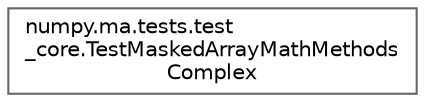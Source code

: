 digraph "Graphical Class Hierarchy"
{
 // LATEX_PDF_SIZE
  bgcolor="transparent";
  edge [fontname=Helvetica,fontsize=10,labelfontname=Helvetica,labelfontsize=10];
  node [fontname=Helvetica,fontsize=10,shape=box,height=0.2,width=0.4];
  rankdir="LR";
  Node0 [id="Node000000",label="numpy.ma.tests.test\l_core.TestMaskedArrayMathMethods\lComplex",height=0.2,width=0.4,color="grey40", fillcolor="white", style="filled",URL="$d9/d8f/classnumpy_1_1ma_1_1tests_1_1test__core_1_1TestMaskedArrayMathMethodsComplex.html",tooltip=" "];
}

